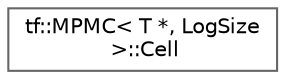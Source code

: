 digraph "类继承关系图"
{
 // LATEX_PDF_SIZE
  bgcolor="transparent";
  edge [fontname=Helvetica,fontsize=10,labelfontname=Helvetica,labelfontsize=10];
  node [fontname=Helvetica,fontsize=10,shape=box,height=0.2,width=0.4];
  rankdir="LR";
  Node0 [id="Node000000",label="tf::MPMC\< T *, LogSize\l \>::Cell",height=0.2,width=0.4,color="grey40", fillcolor="white", style="filled",URL="$structtf_1_1_m_p_m_c_3_01_t_01_5_00_01_log_size_01_4_1_1_cell.html",tooltip=" "];
}
